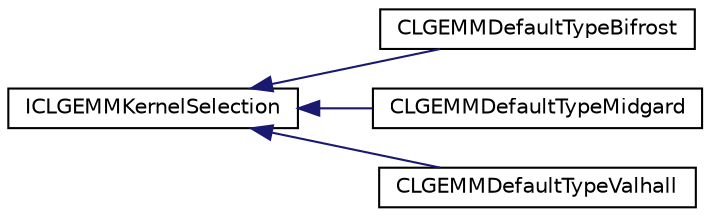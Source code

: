 digraph "Graphical Class Hierarchy"
{
 // LATEX_PDF_SIZE
  edge [fontname="Helvetica",fontsize="10",labelfontname="Helvetica",labelfontsize="10"];
  node [fontname="Helvetica",fontsize="10",shape=record];
  rankdir="LR";
  Node0 [label="ICLGEMMKernelSelection",height=0.2,width=0.4,color="black", fillcolor="white", style="filled",URL="$classarm__compute_1_1cl__gemm_1_1_i_c_l_g_e_m_m_kernel_selection.xhtml",tooltip="Basic interface for the GEMM kernel selection."];
  Node0 -> Node1 [dir="back",color="midnightblue",fontsize="10",style="solid",fontname="Helvetica"];
  Node1 [label="CLGEMMDefaultTypeBifrost",height=0.2,width=0.4,color="black", fillcolor="white", style="filled",URL="$classarm__compute_1_1cl__gemm_1_1_c_l_g_e_m_m_default_type_bifrost.xhtml",tooltip="Bifrost based OpenCL GEMMKernel selection."];
  Node0 -> Node2 [dir="back",color="midnightblue",fontsize="10",style="solid",fontname="Helvetica"];
  Node2 [label="CLGEMMDefaultTypeMidgard",height=0.2,width=0.4,color="black", fillcolor="white", style="filled",URL="$classarm__compute_1_1cl__gemm_1_1_c_l_g_e_m_m_default_type_midgard.xhtml",tooltip="Midgard based OpenCL GEMMKernel selection."];
  Node0 -> Node3 [dir="back",color="midnightblue",fontsize="10",style="solid",fontname="Helvetica"];
  Node3 [label="CLGEMMDefaultTypeValhall",height=0.2,width=0.4,color="black", fillcolor="white", style="filled",URL="$classarm__compute_1_1cl__gemm_1_1_c_l_g_e_m_m_default_type_valhall.xhtml",tooltip="Valhall based OpenCL GEMMKernel selection."];
}
